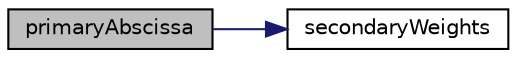 digraph "primaryAbscissa"
{
  bgcolor="transparent";
  edge [fontname="Helvetica",fontsize="10",labelfontname="Helvetica",labelfontsize="10"];
  node [fontname="Helvetica",fontsize="10",shape=record];
  rankdir="LR";
  Node1 [label="primaryAbscissa",height=0.2,width=0.4,color="black", fillcolor="grey75", style="filled", fontcolor="black"];
  Node1 -> Node2 [color="midnightblue",fontsize="10",style="solid",fontname="Helvetica"];
  Node2 [label="secondaryWeights",height=0.2,width=0.4,color="black",URL="$a00137.html#a225ac587d44fce3f6a523a89784379af",tooltip="Const access to the secondary weights of the node. "];
}
